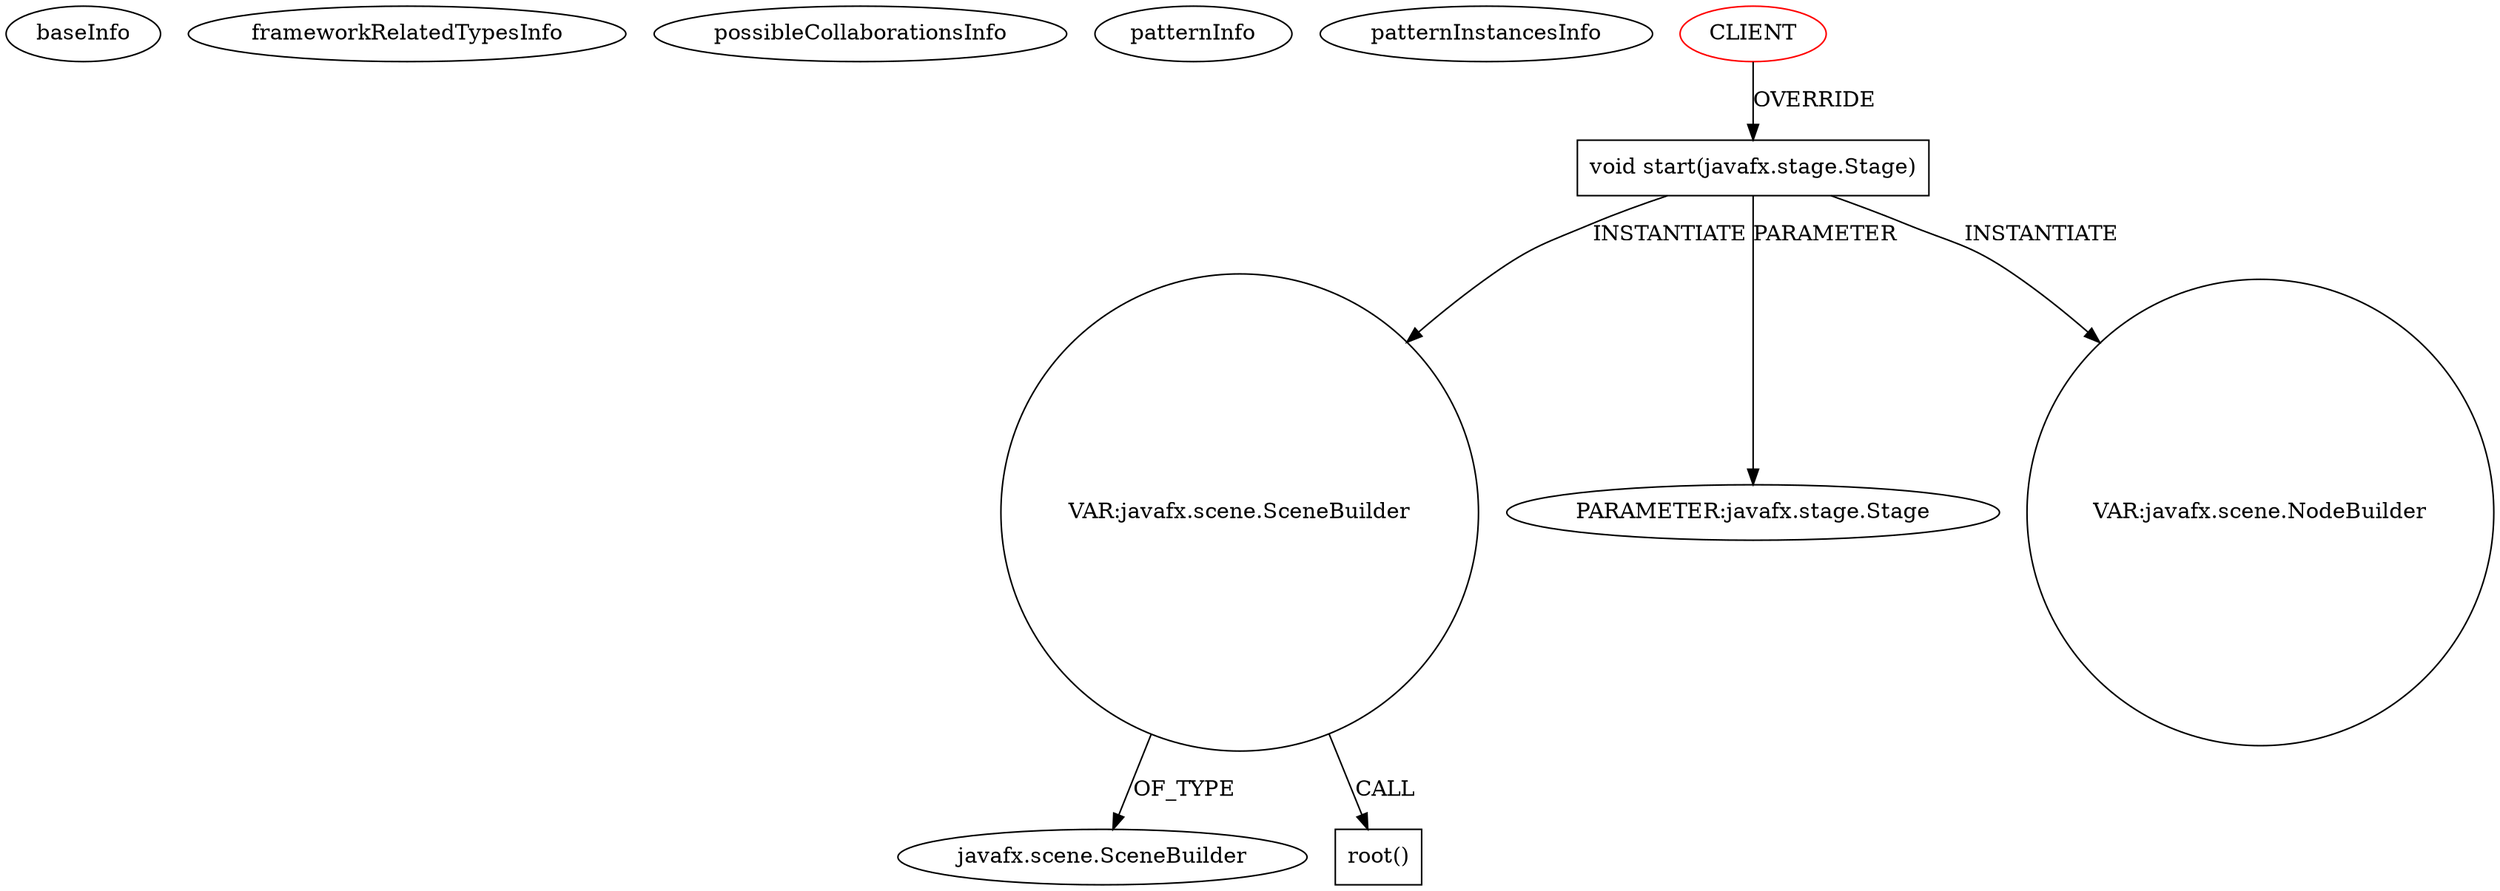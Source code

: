 digraph {
baseInfo[graphId=3751,category="pattern",isAnonymous=false,possibleRelation=false]
frameworkRelatedTypesInfo[]
possibleCollaborationsInfo[]
patternInfo[frequency=2.0,patternRootClient=0]
patternInstancesInfo[0="soonzsoonz-QuickFoot~/soonzsoonz-QuickFoot/QuickFoot-master/src/application/AudioConfigMain.java~AudioConfigMain~4245",1="amonker-AmonkerFX~/amonker-AmonkerFX/AmonkerFX-master/src/cn/jingyun/javafx/amonker/ui/ButtonStyles.java~ButtonStyles~1840"]
11[label="javafx.scene.SceneBuilder",vertexType="FRAMEWORK_CLASS_TYPE",isFrameworkType=false]
12[label="VAR:javafx.scene.SceneBuilder",vertexType="VARIABLE_EXPRESION",isFrameworkType=false,shape=circle]
13[label="root()",vertexType="INSIDE_CALL",isFrameworkType=false,shape=box]
2[label="void start(javafx.stage.Stage)",vertexType="OVERRIDING_METHOD_DECLARATION",isFrameworkType=false,shape=box]
0[label="CLIENT",vertexType="ROOT_CLIENT_CLASS_DECLARATION",isFrameworkType=false,color=red]
3[label="PARAMETER:javafx.stage.Stage",vertexType="PARAMETER_DECLARATION",isFrameworkType=false]
75[label="VAR:javafx.scene.NodeBuilder",vertexType="VARIABLE_EXPRESION",isFrameworkType=false,shape=circle]
12->13[label="CALL"]
2->12[label="INSTANTIATE"]
0->2[label="OVERRIDE"]
12->11[label="OF_TYPE"]
2->3[label="PARAMETER"]
2->75[label="INSTANTIATE"]
}
